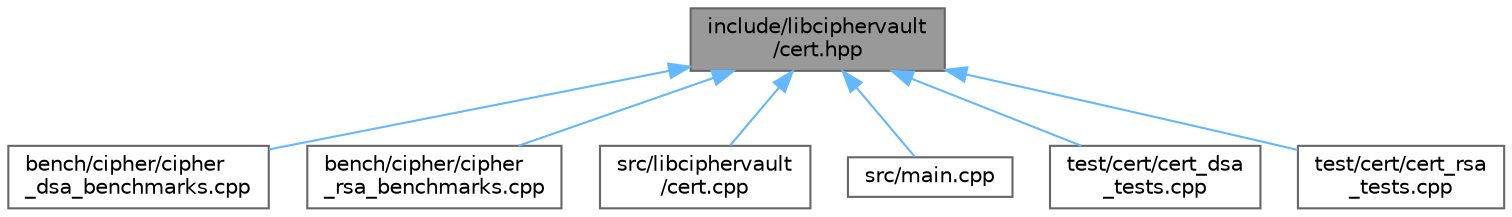 digraph "include/libciphervault/cert.hpp"
{
 // LATEX_PDF_SIZE
  bgcolor="transparent";
  edge [fontname=Helvetica,fontsize=10,labelfontname=Helvetica,labelfontsize=10];
  node [fontname=Helvetica,fontsize=10,shape=box,height=0.2,width=0.4];
  Node1 [label="include/libciphervault\l/cert.hpp",height=0.2,width=0.4,color="gray40", fillcolor="grey60", style="filled", fontcolor="black",tooltip=" "];
  Node1 -> Node2 [dir="back",color="steelblue1",style="solid"];
  Node2 [label="bench/cipher/cipher\l_dsa_benchmarks.cpp",height=0.2,width=0.4,color="grey40", fillcolor="white", style="filled",URL="$cipher__dsa__benchmarks_8cpp.html",tooltip=" "];
  Node1 -> Node3 [dir="back",color="steelblue1",style="solid"];
  Node3 [label="bench/cipher/cipher\l_rsa_benchmarks.cpp",height=0.2,width=0.4,color="grey40", fillcolor="white", style="filled",URL="$cipher__rsa__benchmarks_8cpp.html",tooltip=" "];
  Node1 -> Node4 [dir="back",color="steelblue1",style="solid"];
  Node4 [label="src/libciphervault\l/cert.cpp",height=0.2,width=0.4,color="grey40", fillcolor="white", style="filled",URL="$cert_8cpp.html",tooltip=" "];
  Node1 -> Node5 [dir="back",color="steelblue1",style="solid"];
  Node5 [label="src/main.cpp",height=0.2,width=0.4,color="grey40", fillcolor="white", style="filled",URL="$src_2main_8cpp.html",tooltip=" "];
  Node1 -> Node6 [dir="back",color="steelblue1",style="solid"];
  Node6 [label="test/cert/cert_dsa\l_tests.cpp",height=0.2,width=0.4,color="grey40", fillcolor="white", style="filled",URL="$cert__dsa__tests_8cpp.html",tooltip=" "];
  Node1 -> Node7 [dir="back",color="steelblue1",style="solid"];
  Node7 [label="test/cert/cert_rsa\l_tests.cpp",height=0.2,width=0.4,color="grey40", fillcolor="white", style="filled",URL="$cert__rsa__tests_8cpp.html",tooltip=" "];
}
